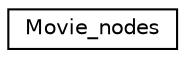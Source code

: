 digraph "Graphical Class Hierarchy"
{
  edge [fontname="Helvetica",fontsize="10",labelfontname="Helvetica",labelfontsize="10"];
  node [fontname="Helvetica",fontsize="10",shape=record];
  rankdir="LR";
  Node0 [label="Movie_nodes",height=0.2,width=0.4,color="black", fillcolor="white", style="filled",URL="$classMovie__nodes.html"];
}

